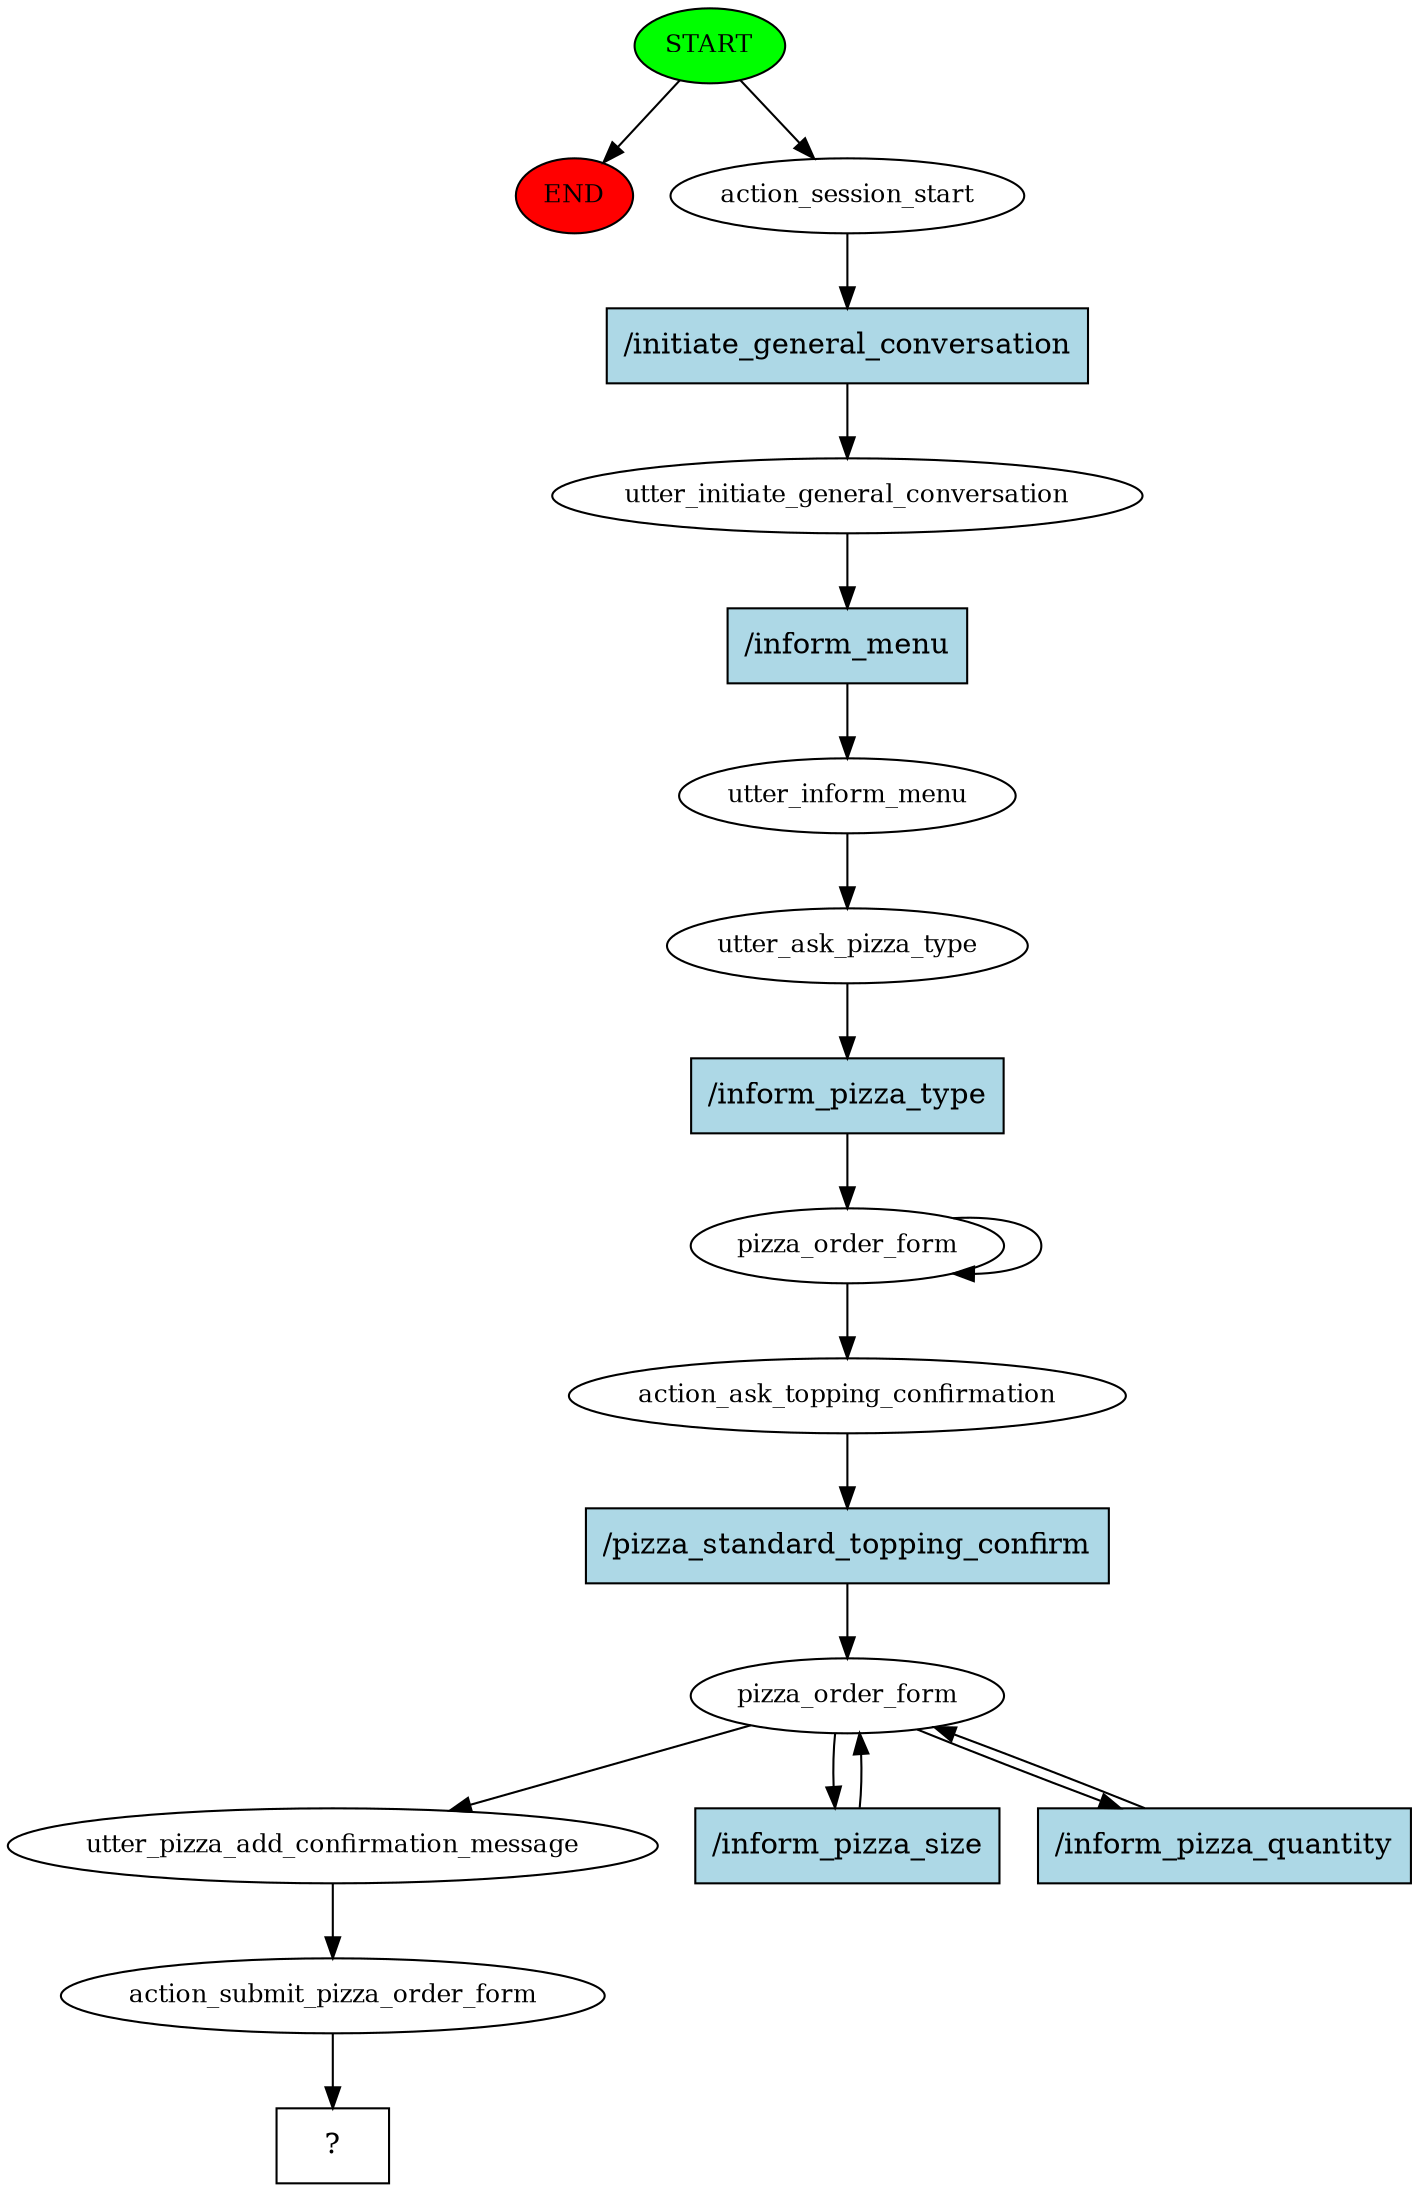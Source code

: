 digraph  {
0 [class="start active", fillcolor=green, fontsize=12, label=START, style=filled];
"-1" [class=end, fillcolor=red, fontsize=12, label=END, style=filled];
1 [class=active, fontsize=12, label=action_session_start];
2 [class=active, fontsize=12, label=utter_initiate_general_conversation];
3 [class=active, fontsize=12, label=utter_inform_menu];
4 [class=active, fontsize=12, label=utter_ask_pizza_type];
5 [class=active, fontsize=12, label=pizza_order_form];
7 [class=active, fontsize=12, label=action_ask_topping_confirmation];
8 [class=active, fontsize=12, label=pizza_order_form];
11 [class=active, fontsize=12, label=utter_pizza_add_confirmation_message];
12 [class=active, fontsize=12, label=action_submit_pizza_order_form];
13 [class="intent dashed active", label="  ?  ", shape=rect];
14 [class="intent active", fillcolor=lightblue, label="/initiate_general_conversation", shape=rect, style=filled];
15 [class="intent active", fillcolor=lightblue, label="/inform_menu", shape=rect, style=filled];
16 [class="intent active", fillcolor=lightblue, label="/inform_pizza_type", shape=rect, style=filled];
17 [class="intent active", fillcolor=lightblue, label="/pizza_standard_topping_confirm", shape=rect, style=filled];
18 [class="intent active", fillcolor=lightblue, label="/inform_pizza_size", shape=rect, style=filled];
19 [class="intent active", fillcolor=lightblue, label="/inform_pizza_quantity", shape=rect, style=filled];
0 -> "-1"  [class="", key=NONE, label=""];
0 -> 1  [class=active, key=NONE, label=""];
1 -> 14  [class=active, key=0];
2 -> 15  [class=active, key=0];
3 -> 4  [class=active, key=NONE, label=""];
4 -> 16  [class=active, key=0];
5 -> 7  [class=active, key=NONE, label=""];
5 -> 5  [class=active, key=NONE, label=""];
7 -> 17  [class=active, key=0];
8 -> 11  [class=active, key=NONE, label=""];
8 -> 18  [class=active, key=0];
8 -> 19  [class=active, key=0];
11 -> 12  [class=active, key=NONE, label=""];
12 -> 13  [class=active, key=NONE, label=""];
14 -> 2  [class=active, key=0];
15 -> 3  [class=active, key=0];
16 -> 5  [class=active, key=0];
17 -> 8  [class=active, key=0];
18 -> 8  [class=active, key=0];
19 -> 8  [class=active, key=0];
}
